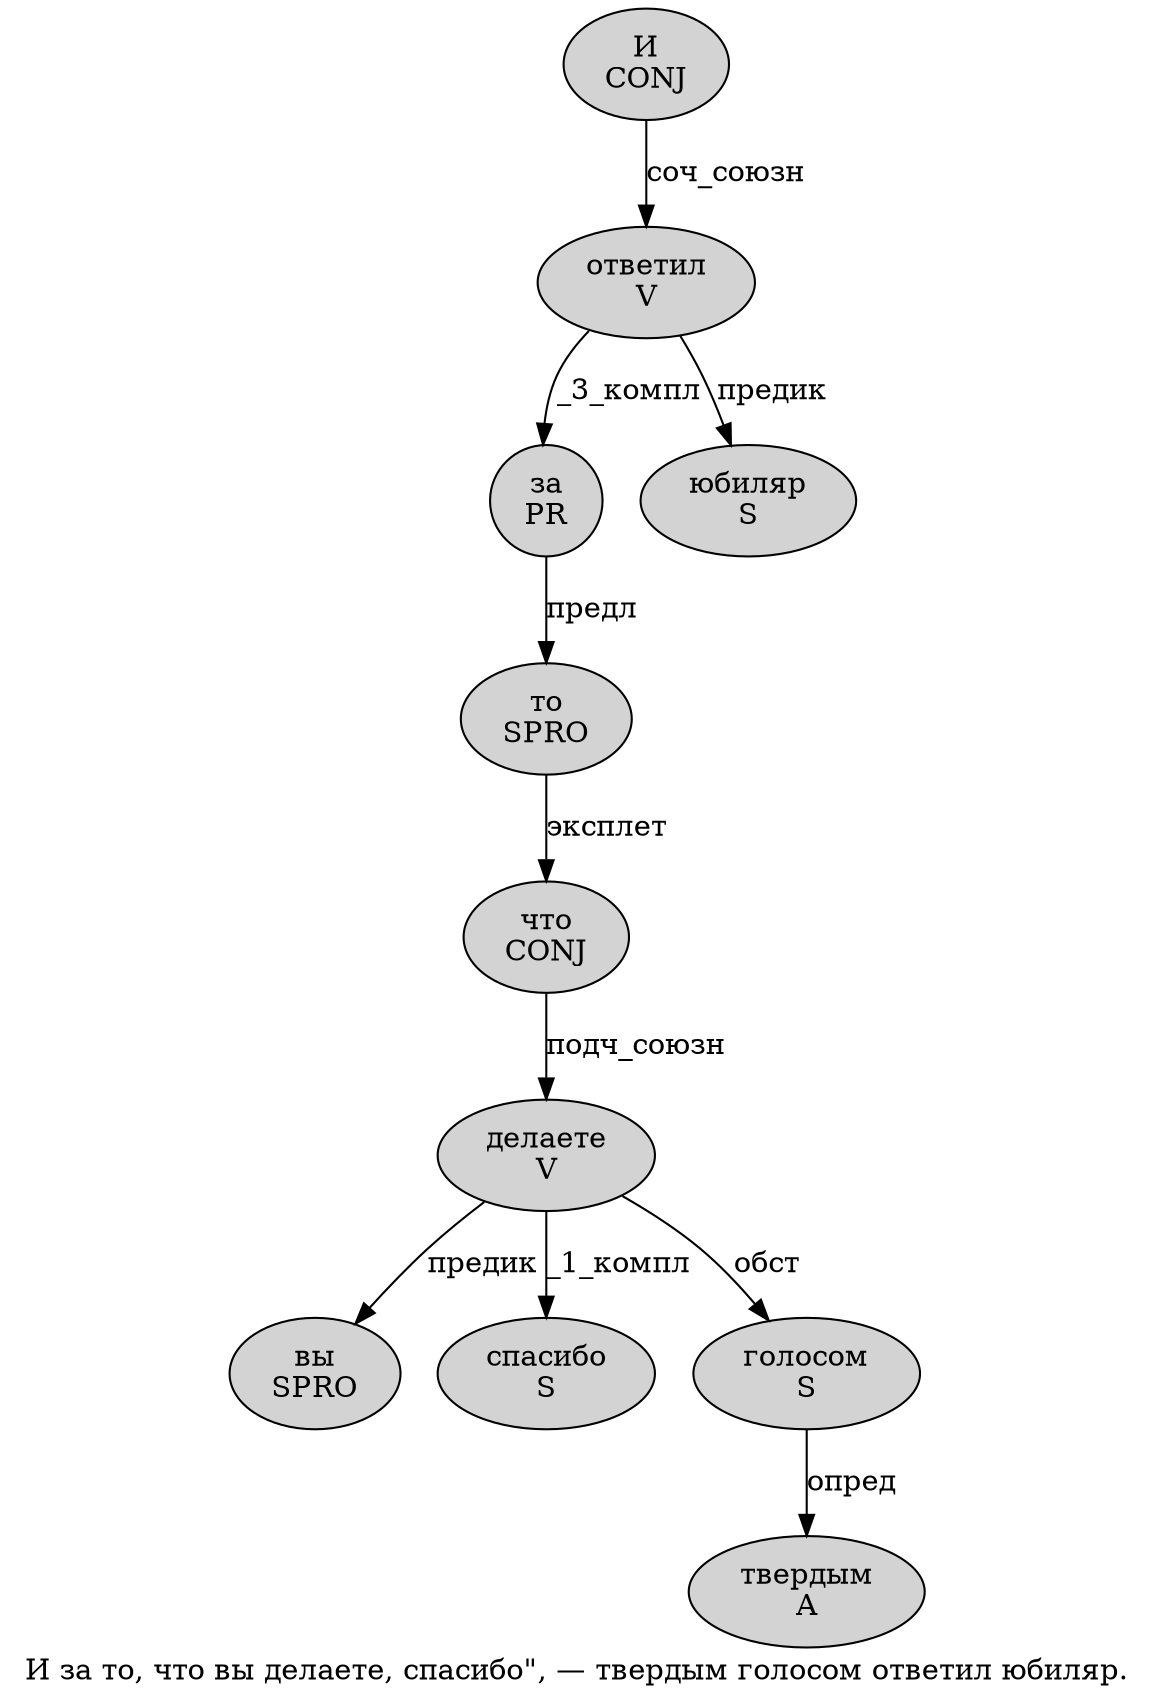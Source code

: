 digraph SENTENCE_937 {
	graph [label="И за то, что вы делаете, спасибо\", — твердым голосом ответил юбиляр."]
	node [style=filled]
		0 [label="И
CONJ" color="" fillcolor=lightgray penwidth=1 shape=ellipse]
		1 [label="за
PR" color="" fillcolor=lightgray penwidth=1 shape=ellipse]
		2 [label="то
SPRO" color="" fillcolor=lightgray penwidth=1 shape=ellipse]
		4 [label="что
CONJ" color="" fillcolor=lightgray penwidth=1 shape=ellipse]
		5 [label="вы
SPRO" color="" fillcolor=lightgray penwidth=1 shape=ellipse]
		6 [label="делаете
V" color="" fillcolor=lightgray penwidth=1 shape=ellipse]
		8 [label="спасибо
S" color="" fillcolor=lightgray penwidth=1 shape=ellipse]
		12 [label="твердым
A" color="" fillcolor=lightgray penwidth=1 shape=ellipse]
		13 [label="голосом
S" color="" fillcolor=lightgray penwidth=1 shape=ellipse]
		14 [label="ответил
V" color="" fillcolor=lightgray penwidth=1 shape=ellipse]
		15 [label="юбиляр
S" color="" fillcolor=lightgray penwidth=1 shape=ellipse]
			0 -> 14 [label="соч_союзн"]
			6 -> 5 [label="предик"]
			6 -> 8 [label="_1_компл"]
			6 -> 13 [label="обст"]
			13 -> 12 [label="опред"]
			1 -> 2 [label="предл"]
			4 -> 6 [label="подч_союзн"]
			2 -> 4 [label="эксплет"]
			14 -> 1 [label="_3_компл"]
			14 -> 15 [label="предик"]
}